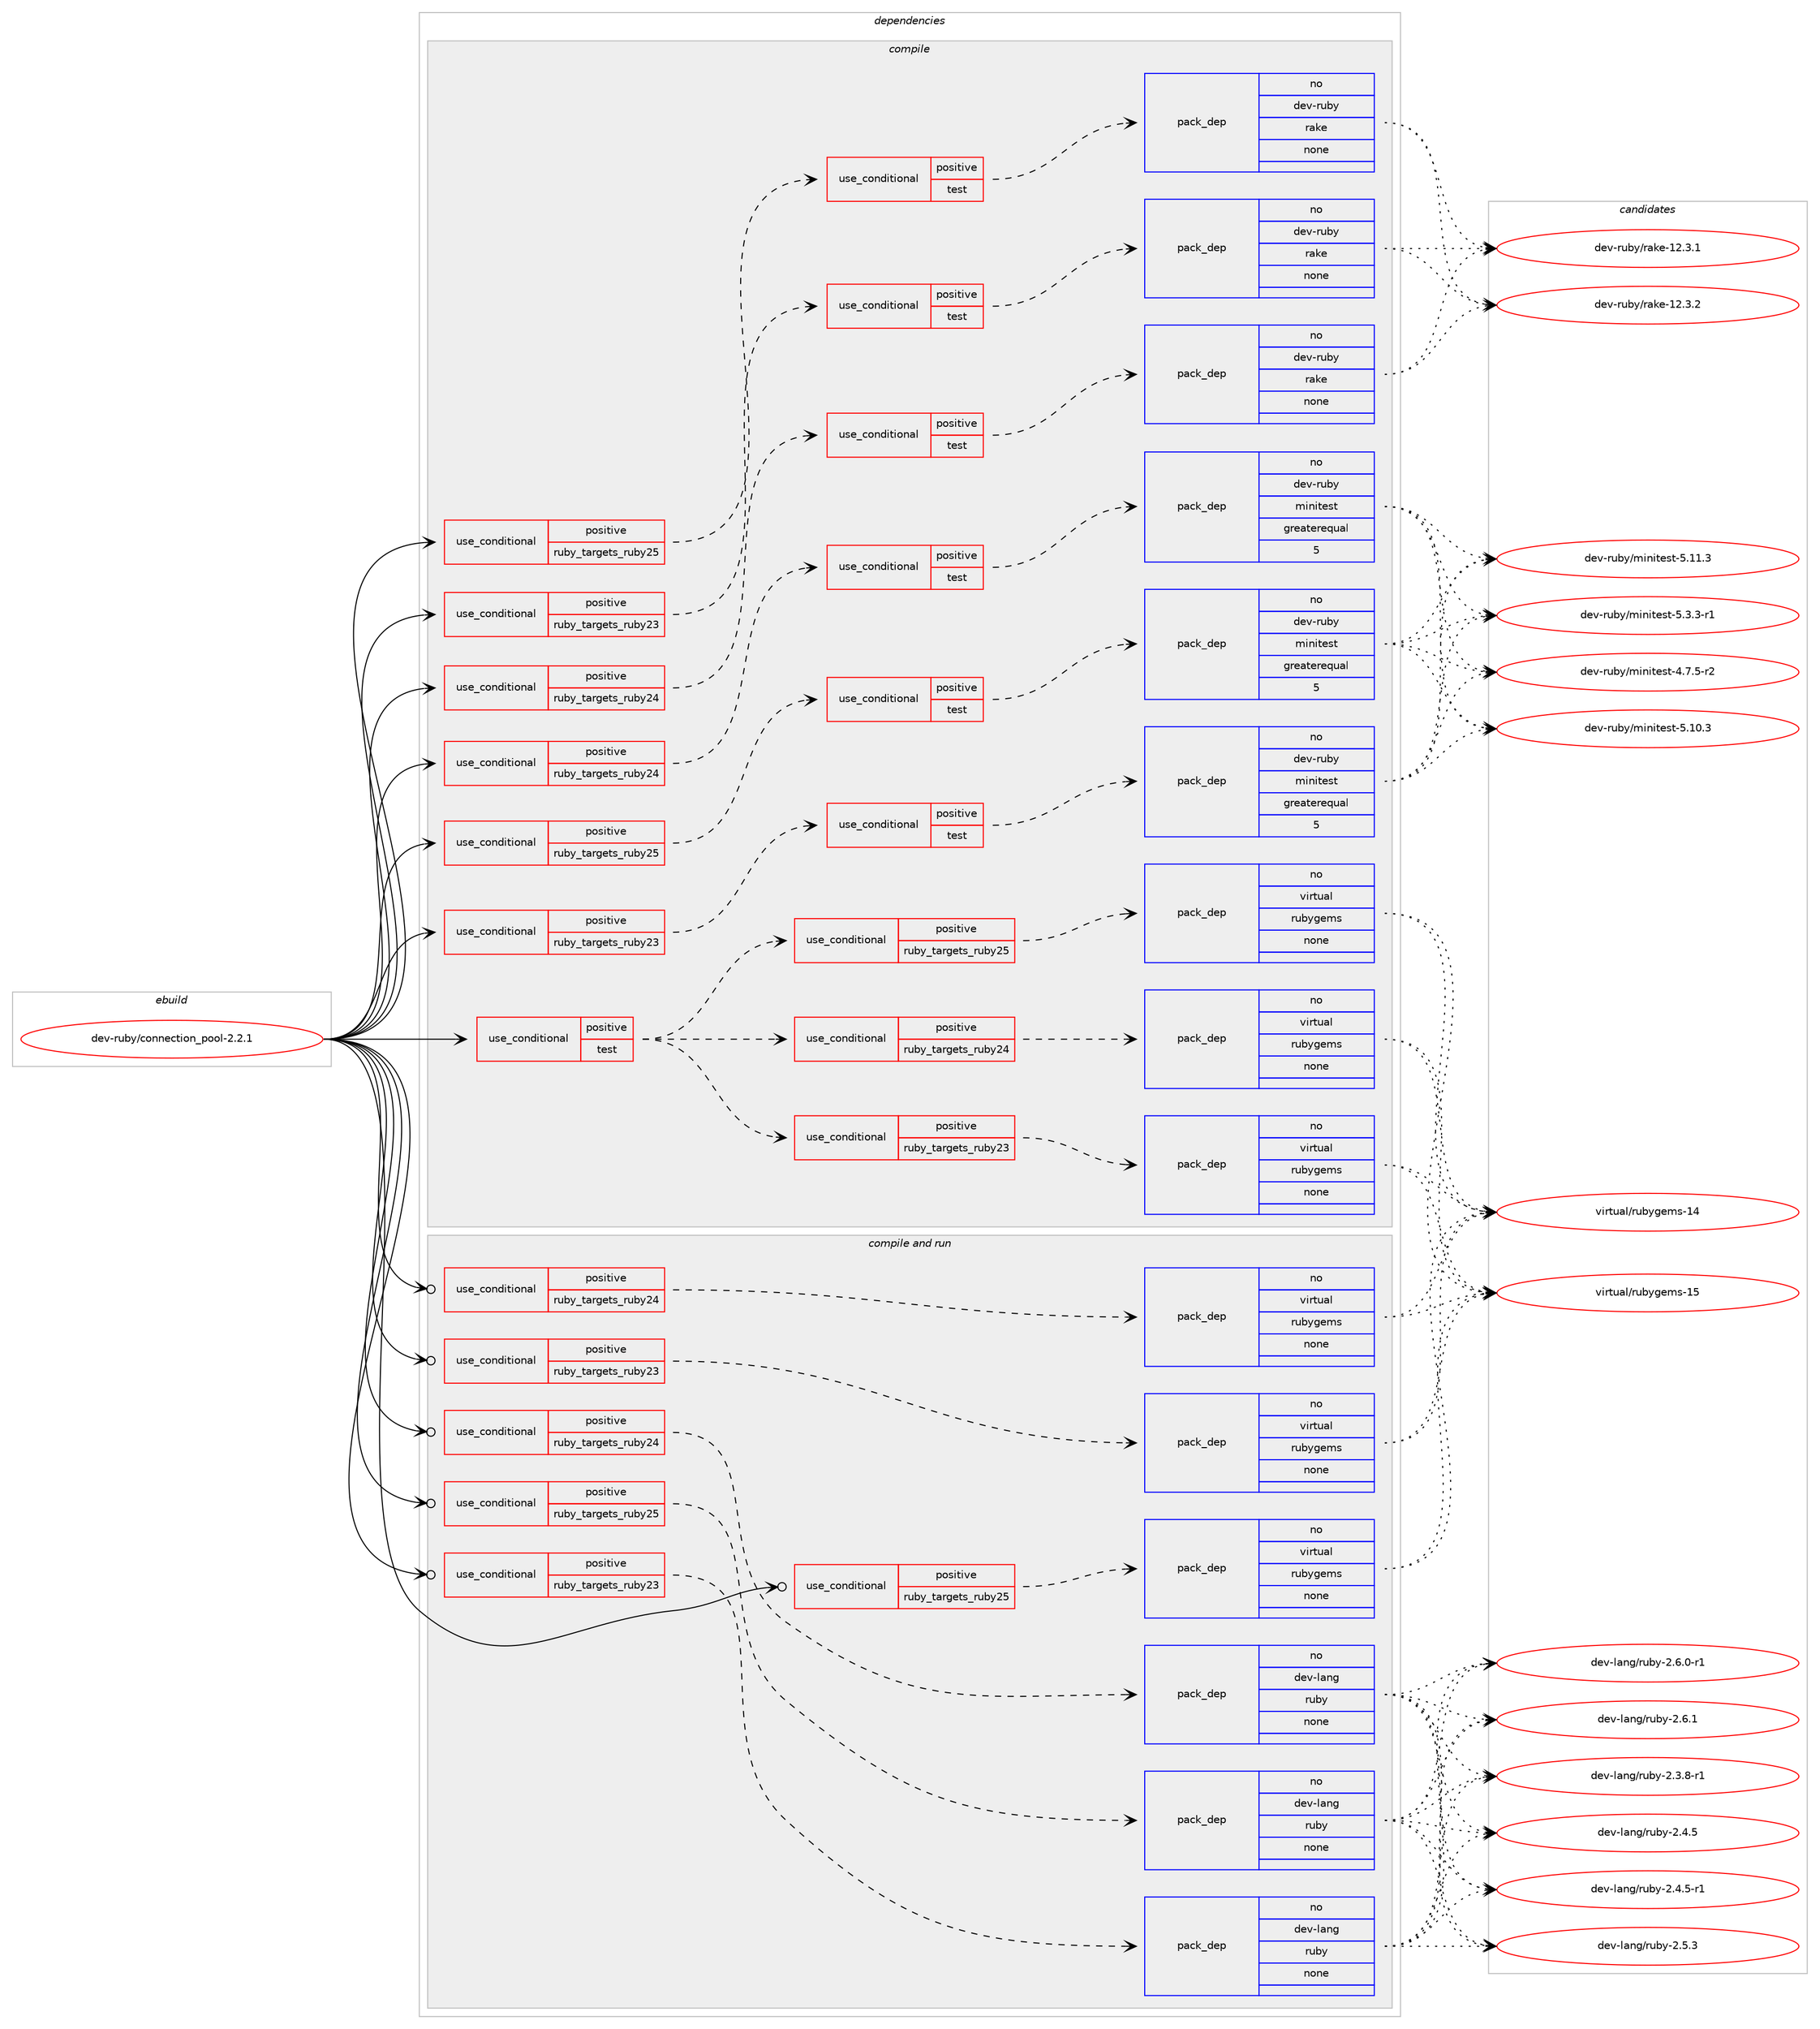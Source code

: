 digraph prolog {

# *************
# Graph options
# *************

newrank=true;
concentrate=true;
compound=true;
graph [rankdir=LR,fontname=Helvetica,fontsize=10,ranksep=1.5];#, ranksep=2.5, nodesep=0.2];
edge  [arrowhead=vee];
node  [fontname=Helvetica,fontsize=10];

# **********
# The ebuild
# **********

subgraph cluster_leftcol {
color=gray;
rank=same;
label=<<i>ebuild</i>>;
id [label="dev-ruby/connection_pool-2.2.1", color=red, width=4, href="../dev-ruby/connection_pool-2.2.1.svg"];
}

# ****************
# The dependencies
# ****************

subgraph cluster_midcol {
color=gray;
label=<<i>dependencies</i>>;
subgraph cluster_compile {
fillcolor="#eeeeee";
style=filled;
label=<<i>compile</i>>;
subgraph cond396947 {
dependency1488067 [label=<<TABLE BORDER="0" CELLBORDER="1" CELLSPACING="0" CELLPADDING="4"><TR><TD ROWSPAN="3" CELLPADDING="10">use_conditional</TD></TR><TR><TD>positive</TD></TR><TR><TD>ruby_targets_ruby23</TD></TR></TABLE>>, shape=none, color=red];
subgraph cond396948 {
dependency1488068 [label=<<TABLE BORDER="0" CELLBORDER="1" CELLSPACING="0" CELLPADDING="4"><TR><TD ROWSPAN="3" CELLPADDING="10">use_conditional</TD></TR><TR><TD>positive</TD></TR><TR><TD>test</TD></TR></TABLE>>, shape=none, color=red];
subgraph pack1067676 {
dependency1488069 [label=<<TABLE BORDER="0" CELLBORDER="1" CELLSPACING="0" CELLPADDING="4" WIDTH="220"><TR><TD ROWSPAN="6" CELLPADDING="30">pack_dep</TD></TR><TR><TD WIDTH="110">no</TD></TR><TR><TD>dev-ruby</TD></TR><TR><TD>minitest</TD></TR><TR><TD>greaterequal</TD></TR><TR><TD>5</TD></TR></TABLE>>, shape=none, color=blue];
}
dependency1488068:e -> dependency1488069:w [weight=20,style="dashed",arrowhead="vee"];
}
dependency1488067:e -> dependency1488068:w [weight=20,style="dashed",arrowhead="vee"];
}
id:e -> dependency1488067:w [weight=20,style="solid",arrowhead="vee"];
subgraph cond396949 {
dependency1488070 [label=<<TABLE BORDER="0" CELLBORDER="1" CELLSPACING="0" CELLPADDING="4"><TR><TD ROWSPAN="3" CELLPADDING="10">use_conditional</TD></TR><TR><TD>positive</TD></TR><TR><TD>ruby_targets_ruby23</TD></TR></TABLE>>, shape=none, color=red];
subgraph cond396950 {
dependency1488071 [label=<<TABLE BORDER="0" CELLBORDER="1" CELLSPACING="0" CELLPADDING="4"><TR><TD ROWSPAN="3" CELLPADDING="10">use_conditional</TD></TR><TR><TD>positive</TD></TR><TR><TD>test</TD></TR></TABLE>>, shape=none, color=red];
subgraph pack1067677 {
dependency1488072 [label=<<TABLE BORDER="0" CELLBORDER="1" CELLSPACING="0" CELLPADDING="4" WIDTH="220"><TR><TD ROWSPAN="6" CELLPADDING="30">pack_dep</TD></TR><TR><TD WIDTH="110">no</TD></TR><TR><TD>dev-ruby</TD></TR><TR><TD>rake</TD></TR><TR><TD>none</TD></TR><TR><TD></TD></TR></TABLE>>, shape=none, color=blue];
}
dependency1488071:e -> dependency1488072:w [weight=20,style="dashed",arrowhead="vee"];
}
dependency1488070:e -> dependency1488071:w [weight=20,style="dashed",arrowhead="vee"];
}
id:e -> dependency1488070:w [weight=20,style="solid",arrowhead="vee"];
subgraph cond396951 {
dependency1488073 [label=<<TABLE BORDER="0" CELLBORDER="1" CELLSPACING="0" CELLPADDING="4"><TR><TD ROWSPAN="3" CELLPADDING="10">use_conditional</TD></TR><TR><TD>positive</TD></TR><TR><TD>ruby_targets_ruby24</TD></TR></TABLE>>, shape=none, color=red];
subgraph cond396952 {
dependency1488074 [label=<<TABLE BORDER="0" CELLBORDER="1" CELLSPACING="0" CELLPADDING="4"><TR><TD ROWSPAN="3" CELLPADDING="10">use_conditional</TD></TR><TR><TD>positive</TD></TR><TR><TD>test</TD></TR></TABLE>>, shape=none, color=red];
subgraph pack1067678 {
dependency1488075 [label=<<TABLE BORDER="0" CELLBORDER="1" CELLSPACING="0" CELLPADDING="4" WIDTH="220"><TR><TD ROWSPAN="6" CELLPADDING="30">pack_dep</TD></TR><TR><TD WIDTH="110">no</TD></TR><TR><TD>dev-ruby</TD></TR><TR><TD>minitest</TD></TR><TR><TD>greaterequal</TD></TR><TR><TD>5</TD></TR></TABLE>>, shape=none, color=blue];
}
dependency1488074:e -> dependency1488075:w [weight=20,style="dashed",arrowhead="vee"];
}
dependency1488073:e -> dependency1488074:w [weight=20,style="dashed",arrowhead="vee"];
}
id:e -> dependency1488073:w [weight=20,style="solid",arrowhead="vee"];
subgraph cond396953 {
dependency1488076 [label=<<TABLE BORDER="0" CELLBORDER="1" CELLSPACING="0" CELLPADDING="4"><TR><TD ROWSPAN="3" CELLPADDING="10">use_conditional</TD></TR><TR><TD>positive</TD></TR><TR><TD>ruby_targets_ruby24</TD></TR></TABLE>>, shape=none, color=red];
subgraph cond396954 {
dependency1488077 [label=<<TABLE BORDER="0" CELLBORDER="1" CELLSPACING="0" CELLPADDING="4"><TR><TD ROWSPAN="3" CELLPADDING="10">use_conditional</TD></TR><TR><TD>positive</TD></TR><TR><TD>test</TD></TR></TABLE>>, shape=none, color=red];
subgraph pack1067679 {
dependency1488078 [label=<<TABLE BORDER="0" CELLBORDER="1" CELLSPACING="0" CELLPADDING="4" WIDTH="220"><TR><TD ROWSPAN="6" CELLPADDING="30">pack_dep</TD></TR><TR><TD WIDTH="110">no</TD></TR><TR><TD>dev-ruby</TD></TR><TR><TD>rake</TD></TR><TR><TD>none</TD></TR><TR><TD></TD></TR></TABLE>>, shape=none, color=blue];
}
dependency1488077:e -> dependency1488078:w [weight=20,style="dashed",arrowhead="vee"];
}
dependency1488076:e -> dependency1488077:w [weight=20,style="dashed",arrowhead="vee"];
}
id:e -> dependency1488076:w [weight=20,style="solid",arrowhead="vee"];
subgraph cond396955 {
dependency1488079 [label=<<TABLE BORDER="0" CELLBORDER="1" CELLSPACING="0" CELLPADDING="4"><TR><TD ROWSPAN="3" CELLPADDING="10">use_conditional</TD></TR><TR><TD>positive</TD></TR><TR><TD>ruby_targets_ruby25</TD></TR></TABLE>>, shape=none, color=red];
subgraph cond396956 {
dependency1488080 [label=<<TABLE BORDER="0" CELLBORDER="1" CELLSPACING="0" CELLPADDING="4"><TR><TD ROWSPAN="3" CELLPADDING="10">use_conditional</TD></TR><TR><TD>positive</TD></TR><TR><TD>test</TD></TR></TABLE>>, shape=none, color=red];
subgraph pack1067680 {
dependency1488081 [label=<<TABLE BORDER="0" CELLBORDER="1" CELLSPACING="0" CELLPADDING="4" WIDTH="220"><TR><TD ROWSPAN="6" CELLPADDING="30">pack_dep</TD></TR><TR><TD WIDTH="110">no</TD></TR><TR><TD>dev-ruby</TD></TR><TR><TD>minitest</TD></TR><TR><TD>greaterequal</TD></TR><TR><TD>5</TD></TR></TABLE>>, shape=none, color=blue];
}
dependency1488080:e -> dependency1488081:w [weight=20,style="dashed",arrowhead="vee"];
}
dependency1488079:e -> dependency1488080:w [weight=20,style="dashed",arrowhead="vee"];
}
id:e -> dependency1488079:w [weight=20,style="solid",arrowhead="vee"];
subgraph cond396957 {
dependency1488082 [label=<<TABLE BORDER="0" CELLBORDER="1" CELLSPACING="0" CELLPADDING="4"><TR><TD ROWSPAN="3" CELLPADDING="10">use_conditional</TD></TR><TR><TD>positive</TD></TR><TR><TD>ruby_targets_ruby25</TD></TR></TABLE>>, shape=none, color=red];
subgraph cond396958 {
dependency1488083 [label=<<TABLE BORDER="0" CELLBORDER="1" CELLSPACING="0" CELLPADDING="4"><TR><TD ROWSPAN="3" CELLPADDING="10">use_conditional</TD></TR><TR><TD>positive</TD></TR><TR><TD>test</TD></TR></TABLE>>, shape=none, color=red];
subgraph pack1067681 {
dependency1488084 [label=<<TABLE BORDER="0" CELLBORDER="1" CELLSPACING="0" CELLPADDING="4" WIDTH="220"><TR><TD ROWSPAN="6" CELLPADDING="30">pack_dep</TD></TR><TR><TD WIDTH="110">no</TD></TR><TR><TD>dev-ruby</TD></TR><TR><TD>rake</TD></TR><TR><TD>none</TD></TR><TR><TD></TD></TR></TABLE>>, shape=none, color=blue];
}
dependency1488083:e -> dependency1488084:w [weight=20,style="dashed",arrowhead="vee"];
}
dependency1488082:e -> dependency1488083:w [weight=20,style="dashed",arrowhead="vee"];
}
id:e -> dependency1488082:w [weight=20,style="solid",arrowhead="vee"];
subgraph cond396959 {
dependency1488085 [label=<<TABLE BORDER="0" CELLBORDER="1" CELLSPACING="0" CELLPADDING="4"><TR><TD ROWSPAN="3" CELLPADDING="10">use_conditional</TD></TR><TR><TD>positive</TD></TR><TR><TD>test</TD></TR></TABLE>>, shape=none, color=red];
subgraph cond396960 {
dependency1488086 [label=<<TABLE BORDER="0" CELLBORDER="1" CELLSPACING="0" CELLPADDING="4"><TR><TD ROWSPAN="3" CELLPADDING="10">use_conditional</TD></TR><TR><TD>positive</TD></TR><TR><TD>ruby_targets_ruby23</TD></TR></TABLE>>, shape=none, color=red];
subgraph pack1067682 {
dependency1488087 [label=<<TABLE BORDER="0" CELLBORDER="1" CELLSPACING="0" CELLPADDING="4" WIDTH="220"><TR><TD ROWSPAN="6" CELLPADDING="30">pack_dep</TD></TR><TR><TD WIDTH="110">no</TD></TR><TR><TD>virtual</TD></TR><TR><TD>rubygems</TD></TR><TR><TD>none</TD></TR><TR><TD></TD></TR></TABLE>>, shape=none, color=blue];
}
dependency1488086:e -> dependency1488087:w [weight=20,style="dashed",arrowhead="vee"];
}
dependency1488085:e -> dependency1488086:w [weight=20,style="dashed",arrowhead="vee"];
subgraph cond396961 {
dependency1488088 [label=<<TABLE BORDER="0" CELLBORDER="1" CELLSPACING="0" CELLPADDING="4"><TR><TD ROWSPAN="3" CELLPADDING="10">use_conditional</TD></TR><TR><TD>positive</TD></TR><TR><TD>ruby_targets_ruby24</TD></TR></TABLE>>, shape=none, color=red];
subgraph pack1067683 {
dependency1488089 [label=<<TABLE BORDER="0" CELLBORDER="1" CELLSPACING="0" CELLPADDING="4" WIDTH="220"><TR><TD ROWSPAN="6" CELLPADDING="30">pack_dep</TD></TR><TR><TD WIDTH="110">no</TD></TR><TR><TD>virtual</TD></TR><TR><TD>rubygems</TD></TR><TR><TD>none</TD></TR><TR><TD></TD></TR></TABLE>>, shape=none, color=blue];
}
dependency1488088:e -> dependency1488089:w [weight=20,style="dashed",arrowhead="vee"];
}
dependency1488085:e -> dependency1488088:w [weight=20,style="dashed",arrowhead="vee"];
subgraph cond396962 {
dependency1488090 [label=<<TABLE BORDER="0" CELLBORDER="1" CELLSPACING="0" CELLPADDING="4"><TR><TD ROWSPAN="3" CELLPADDING="10">use_conditional</TD></TR><TR><TD>positive</TD></TR><TR><TD>ruby_targets_ruby25</TD></TR></TABLE>>, shape=none, color=red];
subgraph pack1067684 {
dependency1488091 [label=<<TABLE BORDER="0" CELLBORDER="1" CELLSPACING="0" CELLPADDING="4" WIDTH="220"><TR><TD ROWSPAN="6" CELLPADDING="30">pack_dep</TD></TR><TR><TD WIDTH="110">no</TD></TR><TR><TD>virtual</TD></TR><TR><TD>rubygems</TD></TR><TR><TD>none</TD></TR><TR><TD></TD></TR></TABLE>>, shape=none, color=blue];
}
dependency1488090:e -> dependency1488091:w [weight=20,style="dashed",arrowhead="vee"];
}
dependency1488085:e -> dependency1488090:w [weight=20,style="dashed",arrowhead="vee"];
}
id:e -> dependency1488085:w [weight=20,style="solid",arrowhead="vee"];
}
subgraph cluster_compileandrun {
fillcolor="#eeeeee";
style=filled;
label=<<i>compile and run</i>>;
subgraph cond396963 {
dependency1488092 [label=<<TABLE BORDER="0" CELLBORDER="1" CELLSPACING="0" CELLPADDING="4"><TR><TD ROWSPAN="3" CELLPADDING="10">use_conditional</TD></TR><TR><TD>positive</TD></TR><TR><TD>ruby_targets_ruby23</TD></TR></TABLE>>, shape=none, color=red];
subgraph pack1067685 {
dependency1488093 [label=<<TABLE BORDER="0" CELLBORDER="1" CELLSPACING="0" CELLPADDING="4" WIDTH="220"><TR><TD ROWSPAN="6" CELLPADDING="30">pack_dep</TD></TR><TR><TD WIDTH="110">no</TD></TR><TR><TD>dev-lang</TD></TR><TR><TD>ruby</TD></TR><TR><TD>none</TD></TR><TR><TD></TD></TR></TABLE>>, shape=none, color=blue];
}
dependency1488092:e -> dependency1488093:w [weight=20,style="dashed",arrowhead="vee"];
}
id:e -> dependency1488092:w [weight=20,style="solid",arrowhead="odotvee"];
subgraph cond396964 {
dependency1488094 [label=<<TABLE BORDER="0" CELLBORDER="1" CELLSPACING="0" CELLPADDING="4"><TR><TD ROWSPAN="3" CELLPADDING="10">use_conditional</TD></TR><TR><TD>positive</TD></TR><TR><TD>ruby_targets_ruby23</TD></TR></TABLE>>, shape=none, color=red];
subgraph pack1067686 {
dependency1488095 [label=<<TABLE BORDER="0" CELLBORDER="1" CELLSPACING="0" CELLPADDING="4" WIDTH="220"><TR><TD ROWSPAN="6" CELLPADDING="30">pack_dep</TD></TR><TR><TD WIDTH="110">no</TD></TR><TR><TD>virtual</TD></TR><TR><TD>rubygems</TD></TR><TR><TD>none</TD></TR><TR><TD></TD></TR></TABLE>>, shape=none, color=blue];
}
dependency1488094:e -> dependency1488095:w [weight=20,style="dashed",arrowhead="vee"];
}
id:e -> dependency1488094:w [weight=20,style="solid",arrowhead="odotvee"];
subgraph cond396965 {
dependency1488096 [label=<<TABLE BORDER="0" CELLBORDER="1" CELLSPACING="0" CELLPADDING="4"><TR><TD ROWSPAN="3" CELLPADDING="10">use_conditional</TD></TR><TR><TD>positive</TD></TR><TR><TD>ruby_targets_ruby24</TD></TR></TABLE>>, shape=none, color=red];
subgraph pack1067687 {
dependency1488097 [label=<<TABLE BORDER="0" CELLBORDER="1" CELLSPACING="0" CELLPADDING="4" WIDTH="220"><TR><TD ROWSPAN="6" CELLPADDING="30">pack_dep</TD></TR><TR><TD WIDTH="110">no</TD></TR><TR><TD>dev-lang</TD></TR><TR><TD>ruby</TD></TR><TR><TD>none</TD></TR><TR><TD></TD></TR></TABLE>>, shape=none, color=blue];
}
dependency1488096:e -> dependency1488097:w [weight=20,style="dashed",arrowhead="vee"];
}
id:e -> dependency1488096:w [weight=20,style="solid",arrowhead="odotvee"];
subgraph cond396966 {
dependency1488098 [label=<<TABLE BORDER="0" CELLBORDER="1" CELLSPACING="0" CELLPADDING="4"><TR><TD ROWSPAN="3" CELLPADDING="10">use_conditional</TD></TR><TR><TD>positive</TD></TR><TR><TD>ruby_targets_ruby24</TD></TR></TABLE>>, shape=none, color=red];
subgraph pack1067688 {
dependency1488099 [label=<<TABLE BORDER="0" CELLBORDER="1" CELLSPACING="0" CELLPADDING="4" WIDTH="220"><TR><TD ROWSPAN="6" CELLPADDING="30">pack_dep</TD></TR><TR><TD WIDTH="110">no</TD></TR><TR><TD>virtual</TD></TR><TR><TD>rubygems</TD></TR><TR><TD>none</TD></TR><TR><TD></TD></TR></TABLE>>, shape=none, color=blue];
}
dependency1488098:e -> dependency1488099:w [weight=20,style="dashed",arrowhead="vee"];
}
id:e -> dependency1488098:w [weight=20,style="solid",arrowhead="odotvee"];
subgraph cond396967 {
dependency1488100 [label=<<TABLE BORDER="0" CELLBORDER="1" CELLSPACING="0" CELLPADDING="4"><TR><TD ROWSPAN="3" CELLPADDING="10">use_conditional</TD></TR><TR><TD>positive</TD></TR><TR><TD>ruby_targets_ruby25</TD></TR></TABLE>>, shape=none, color=red];
subgraph pack1067689 {
dependency1488101 [label=<<TABLE BORDER="0" CELLBORDER="1" CELLSPACING="0" CELLPADDING="4" WIDTH="220"><TR><TD ROWSPAN="6" CELLPADDING="30">pack_dep</TD></TR><TR><TD WIDTH="110">no</TD></TR><TR><TD>dev-lang</TD></TR><TR><TD>ruby</TD></TR><TR><TD>none</TD></TR><TR><TD></TD></TR></TABLE>>, shape=none, color=blue];
}
dependency1488100:e -> dependency1488101:w [weight=20,style="dashed",arrowhead="vee"];
}
id:e -> dependency1488100:w [weight=20,style="solid",arrowhead="odotvee"];
subgraph cond396968 {
dependency1488102 [label=<<TABLE BORDER="0" CELLBORDER="1" CELLSPACING="0" CELLPADDING="4"><TR><TD ROWSPAN="3" CELLPADDING="10">use_conditional</TD></TR><TR><TD>positive</TD></TR><TR><TD>ruby_targets_ruby25</TD></TR></TABLE>>, shape=none, color=red];
subgraph pack1067690 {
dependency1488103 [label=<<TABLE BORDER="0" CELLBORDER="1" CELLSPACING="0" CELLPADDING="4" WIDTH="220"><TR><TD ROWSPAN="6" CELLPADDING="30">pack_dep</TD></TR><TR><TD WIDTH="110">no</TD></TR><TR><TD>virtual</TD></TR><TR><TD>rubygems</TD></TR><TR><TD>none</TD></TR><TR><TD></TD></TR></TABLE>>, shape=none, color=blue];
}
dependency1488102:e -> dependency1488103:w [weight=20,style="dashed",arrowhead="vee"];
}
id:e -> dependency1488102:w [weight=20,style="solid",arrowhead="odotvee"];
}
subgraph cluster_run {
fillcolor="#eeeeee";
style=filled;
label=<<i>run</i>>;
}
}

# **************
# The candidates
# **************

subgraph cluster_choices {
rank=same;
color=gray;
label=<<i>candidates</i>>;

subgraph choice1067676 {
color=black;
nodesep=1;
choice1001011184511411798121471091051101051161011151164552465546534511450 [label="dev-ruby/minitest-4.7.5-r2", color=red, width=4,href="../dev-ruby/minitest-4.7.5-r2.svg"];
choice10010111845114117981214710910511010511610111511645534649484651 [label="dev-ruby/minitest-5.10.3", color=red, width=4,href="../dev-ruby/minitest-5.10.3.svg"];
choice10010111845114117981214710910511010511610111511645534649494651 [label="dev-ruby/minitest-5.11.3", color=red, width=4,href="../dev-ruby/minitest-5.11.3.svg"];
choice1001011184511411798121471091051101051161011151164553465146514511449 [label="dev-ruby/minitest-5.3.3-r1", color=red, width=4,href="../dev-ruby/minitest-5.3.3-r1.svg"];
dependency1488069:e -> choice1001011184511411798121471091051101051161011151164552465546534511450:w [style=dotted,weight="100"];
dependency1488069:e -> choice10010111845114117981214710910511010511610111511645534649484651:w [style=dotted,weight="100"];
dependency1488069:e -> choice10010111845114117981214710910511010511610111511645534649494651:w [style=dotted,weight="100"];
dependency1488069:e -> choice1001011184511411798121471091051101051161011151164553465146514511449:w [style=dotted,weight="100"];
}
subgraph choice1067677 {
color=black;
nodesep=1;
choice1001011184511411798121471149710710145495046514649 [label="dev-ruby/rake-12.3.1", color=red, width=4,href="../dev-ruby/rake-12.3.1.svg"];
choice1001011184511411798121471149710710145495046514650 [label="dev-ruby/rake-12.3.2", color=red, width=4,href="../dev-ruby/rake-12.3.2.svg"];
dependency1488072:e -> choice1001011184511411798121471149710710145495046514649:w [style=dotted,weight="100"];
dependency1488072:e -> choice1001011184511411798121471149710710145495046514650:w [style=dotted,weight="100"];
}
subgraph choice1067678 {
color=black;
nodesep=1;
choice1001011184511411798121471091051101051161011151164552465546534511450 [label="dev-ruby/minitest-4.7.5-r2", color=red, width=4,href="../dev-ruby/minitest-4.7.5-r2.svg"];
choice10010111845114117981214710910511010511610111511645534649484651 [label="dev-ruby/minitest-5.10.3", color=red, width=4,href="../dev-ruby/minitest-5.10.3.svg"];
choice10010111845114117981214710910511010511610111511645534649494651 [label="dev-ruby/minitest-5.11.3", color=red, width=4,href="../dev-ruby/minitest-5.11.3.svg"];
choice1001011184511411798121471091051101051161011151164553465146514511449 [label="dev-ruby/minitest-5.3.3-r1", color=red, width=4,href="../dev-ruby/minitest-5.3.3-r1.svg"];
dependency1488075:e -> choice1001011184511411798121471091051101051161011151164552465546534511450:w [style=dotted,weight="100"];
dependency1488075:e -> choice10010111845114117981214710910511010511610111511645534649484651:w [style=dotted,weight="100"];
dependency1488075:e -> choice10010111845114117981214710910511010511610111511645534649494651:w [style=dotted,weight="100"];
dependency1488075:e -> choice1001011184511411798121471091051101051161011151164553465146514511449:w [style=dotted,weight="100"];
}
subgraph choice1067679 {
color=black;
nodesep=1;
choice1001011184511411798121471149710710145495046514649 [label="dev-ruby/rake-12.3.1", color=red, width=4,href="../dev-ruby/rake-12.3.1.svg"];
choice1001011184511411798121471149710710145495046514650 [label="dev-ruby/rake-12.3.2", color=red, width=4,href="../dev-ruby/rake-12.3.2.svg"];
dependency1488078:e -> choice1001011184511411798121471149710710145495046514649:w [style=dotted,weight="100"];
dependency1488078:e -> choice1001011184511411798121471149710710145495046514650:w [style=dotted,weight="100"];
}
subgraph choice1067680 {
color=black;
nodesep=1;
choice1001011184511411798121471091051101051161011151164552465546534511450 [label="dev-ruby/minitest-4.7.5-r2", color=red, width=4,href="../dev-ruby/minitest-4.7.5-r2.svg"];
choice10010111845114117981214710910511010511610111511645534649484651 [label="dev-ruby/minitest-5.10.3", color=red, width=4,href="../dev-ruby/minitest-5.10.3.svg"];
choice10010111845114117981214710910511010511610111511645534649494651 [label="dev-ruby/minitest-5.11.3", color=red, width=4,href="../dev-ruby/minitest-5.11.3.svg"];
choice1001011184511411798121471091051101051161011151164553465146514511449 [label="dev-ruby/minitest-5.3.3-r1", color=red, width=4,href="../dev-ruby/minitest-5.3.3-r1.svg"];
dependency1488081:e -> choice1001011184511411798121471091051101051161011151164552465546534511450:w [style=dotted,weight="100"];
dependency1488081:e -> choice10010111845114117981214710910511010511610111511645534649484651:w [style=dotted,weight="100"];
dependency1488081:e -> choice10010111845114117981214710910511010511610111511645534649494651:w [style=dotted,weight="100"];
dependency1488081:e -> choice1001011184511411798121471091051101051161011151164553465146514511449:w [style=dotted,weight="100"];
}
subgraph choice1067681 {
color=black;
nodesep=1;
choice1001011184511411798121471149710710145495046514649 [label="dev-ruby/rake-12.3.1", color=red, width=4,href="../dev-ruby/rake-12.3.1.svg"];
choice1001011184511411798121471149710710145495046514650 [label="dev-ruby/rake-12.3.2", color=red, width=4,href="../dev-ruby/rake-12.3.2.svg"];
dependency1488084:e -> choice1001011184511411798121471149710710145495046514649:w [style=dotted,weight="100"];
dependency1488084:e -> choice1001011184511411798121471149710710145495046514650:w [style=dotted,weight="100"];
}
subgraph choice1067682 {
color=black;
nodesep=1;
choice118105114116117971084711411798121103101109115454952 [label="virtual/rubygems-14", color=red, width=4,href="../virtual/rubygems-14.svg"];
choice118105114116117971084711411798121103101109115454953 [label="virtual/rubygems-15", color=red, width=4,href="../virtual/rubygems-15.svg"];
dependency1488087:e -> choice118105114116117971084711411798121103101109115454952:w [style=dotted,weight="100"];
dependency1488087:e -> choice118105114116117971084711411798121103101109115454953:w [style=dotted,weight="100"];
}
subgraph choice1067683 {
color=black;
nodesep=1;
choice118105114116117971084711411798121103101109115454952 [label="virtual/rubygems-14", color=red, width=4,href="../virtual/rubygems-14.svg"];
choice118105114116117971084711411798121103101109115454953 [label="virtual/rubygems-15", color=red, width=4,href="../virtual/rubygems-15.svg"];
dependency1488089:e -> choice118105114116117971084711411798121103101109115454952:w [style=dotted,weight="100"];
dependency1488089:e -> choice118105114116117971084711411798121103101109115454953:w [style=dotted,weight="100"];
}
subgraph choice1067684 {
color=black;
nodesep=1;
choice118105114116117971084711411798121103101109115454952 [label="virtual/rubygems-14", color=red, width=4,href="../virtual/rubygems-14.svg"];
choice118105114116117971084711411798121103101109115454953 [label="virtual/rubygems-15", color=red, width=4,href="../virtual/rubygems-15.svg"];
dependency1488091:e -> choice118105114116117971084711411798121103101109115454952:w [style=dotted,weight="100"];
dependency1488091:e -> choice118105114116117971084711411798121103101109115454953:w [style=dotted,weight="100"];
}
subgraph choice1067685 {
color=black;
nodesep=1;
choice100101118451089711010347114117981214550465146564511449 [label="dev-lang/ruby-2.3.8-r1", color=red, width=4,href="../dev-lang/ruby-2.3.8-r1.svg"];
choice10010111845108971101034711411798121455046524653 [label="dev-lang/ruby-2.4.5", color=red, width=4,href="../dev-lang/ruby-2.4.5.svg"];
choice100101118451089711010347114117981214550465246534511449 [label="dev-lang/ruby-2.4.5-r1", color=red, width=4,href="../dev-lang/ruby-2.4.5-r1.svg"];
choice10010111845108971101034711411798121455046534651 [label="dev-lang/ruby-2.5.3", color=red, width=4,href="../dev-lang/ruby-2.5.3.svg"];
choice100101118451089711010347114117981214550465446484511449 [label="dev-lang/ruby-2.6.0-r1", color=red, width=4,href="../dev-lang/ruby-2.6.0-r1.svg"];
choice10010111845108971101034711411798121455046544649 [label="dev-lang/ruby-2.6.1", color=red, width=4,href="../dev-lang/ruby-2.6.1.svg"];
dependency1488093:e -> choice100101118451089711010347114117981214550465146564511449:w [style=dotted,weight="100"];
dependency1488093:e -> choice10010111845108971101034711411798121455046524653:w [style=dotted,weight="100"];
dependency1488093:e -> choice100101118451089711010347114117981214550465246534511449:w [style=dotted,weight="100"];
dependency1488093:e -> choice10010111845108971101034711411798121455046534651:w [style=dotted,weight="100"];
dependency1488093:e -> choice100101118451089711010347114117981214550465446484511449:w [style=dotted,weight="100"];
dependency1488093:e -> choice10010111845108971101034711411798121455046544649:w [style=dotted,weight="100"];
}
subgraph choice1067686 {
color=black;
nodesep=1;
choice118105114116117971084711411798121103101109115454952 [label="virtual/rubygems-14", color=red, width=4,href="../virtual/rubygems-14.svg"];
choice118105114116117971084711411798121103101109115454953 [label="virtual/rubygems-15", color=red, width=4,href="../virtual/rubygems-15.svg"];
dependency1488095:e -> choice118105114116117971084711411798121103101109115454952:w [style=dotted,weight="100"];
dependency1488095:e -> choice118105114116117971084711411798121103101109115454953:w [style=dotted,weight="100"];
}
subgraph choice1067687 {
color=black;
nodesep=1;
choice100101118451089711010347114117981214550465146564511449 [label="dev-lang/ruby-2.3.8-r1", color=red, width=4,href="../dev-lang/ruby-2.3.8-r1.svg"];
choice10010111845108971101034711411798121455046524653 [label="dev-lang/ruby-2.4.5", color=red, width=4,href="../dev-lang/ruby-2.4.5.svg"];
choice100101118451089711010347114117981214550465246534511449 [label="dev-lang/ruby-2.4.5-r1", color=red, width=4,href="../dev-lang/ruby-2.4.5-r1.svg"];
choice10010111845108971101034711411798121455046534651 [label="dev-lang/ruby-2.5.3", color=red, width=4,href="../dev-lang/ruby-2.5.3.svg"];
choice100101118451089711010347114117981214550465446484511449 [label="dev-lang/ruby-2.6.0-r1", color=red, width=4,href="../dev-lang/ruby-2.6.0-r1.svg"];
choice10010111845108971101034711411798121455046544649 [label="dev-lang/ruby-2.6.1", color=red, width=4,href="../dev-lang/ruby-2.6.1.svg"];
dependency1488097:e -> choice100101118451089711010347114117981214550465146564511449:w [style=dotted,weight="100"];
dependency1488097:e -> choice10010111845108971101034711411798121455046524653:w [style=dotted,weight="100"];
dependency1488097:e -> choice100101118451089711010347114117981214550465246534511449:w [style=dotted,weight="100"];
dependency1488097:e -> choice10010111845108971101034711411798121455046534651:w [style=dotted,weight="100"];
dependency1488097:e -> choice100101118451089711010347114117981214550465446484511449:w [style=dotted,weight="100"];
dependency1488097:e -> choice10010111845108971101034711411798121455046544649:w [style=dotted,weight="100"];
}
subgraph choice1067688 {
color=black;
nodesep=1;
choice118105114116117971084711411798121103101109115454952 [label="virtual/rubygems-14", color=red, width=4,href="../virtual/rubygems-14.svg"];
choice118105114116117971084711411798121103101109115454953 [label="virtual/rubygems-15", color=red, width=4,href="../virtual/rubygems-15.svg"];
dependency1488099:e -> choice118105114116117971084711411798121103101109115454952:w [style=dotted,weight="100"];
dependency1488099:e -> choice118105114116117971084711411798121103101109115454953:w [style=dotted,weight="100"];
}
subgraph choice1067689 {
color=black;
nodesep=1;
choice100101118451089711010347114117981214550465146564511449 [label="dev-lang/ruby-2.3.8-r1", color=red, width=4,href="../dev-lang/ruby-2.3.8-r1.svg"];
choice10010111845108971101034711411798121455046524653 [label="dev-lang/ruby-2.4.5", color=red, width=4,href="../dev-lang/ruby-2.4.5.svg"];
choice100101118451089711010347114117981214550465246534511449 [label="dev-lang/ruby-2.4.5-r1", color=red, width=4,href="../dev-lang/ruby-2.4.5-r1.svg"];
choice10010111845108971101034711411798121455046534651 [label="dev-lang/ruby-2.5.3", color=red, width=4,href="../dev-lang/ruby-2.5.3.svg"];
choice100101118451089711010347114117981214550465446484511449 [label="dev-lang/ruby-2.6.0-r1", color=red, width=4,href="../dev-lang/ruby-2.6.0-r1.svg"];
choice10010111845108971101034711411798121455046544649 [label="dev-lang/ruby-2.6.1", color=red, width=4,href="../dev-lang/ruby-2.6.1.svg"];
dependency1488101:e -> choice100101118451089711010347114117981214550465146564511449:w [style=dotted,weight="100"];
dependency1488101:e -> choice10010111845108971101034711411798121455046524653:w [style=dotted,weight="100"];
dependency1488101:e -> choice100101118451089711010347114117981214550465246534511449:w [style=dotted,weight="100"];
dependency1488101:e -> choice10010111845108971101034711411798121455046534651:w [style=dotted,weight="100"];
dependency1488101:e -> choice100101118451089711010347114117981214550465446484511449:w [style=dotted,weight="100"];
dependency1488101:e -> choice10010111845108971101034711411798121455046544649:w [style=dotted,weight="100"];
}
subgraph choice1067690 {
color=black;
nodesep=1;
choice118105114116117971084711411798121103101109115454952 [label="virtual/rubygems-14", color=red, width=4,href="../virtual/rubygems-14.svg"];
choice118105114116117971084711411798121103101109115454953 [label="virtual/rubygems-15", color=red, width=4,href="../virtual/rubygems-15.svg"];
dependency1488103:e -> choice118105114116117971084711411798121103101109115454952:w [style=dotted,weight="100"];
dependency1488103:e -> choice118105114116117971084711411798121103101109115454953:w [style=dotted,weight="100"];
}
}

}
